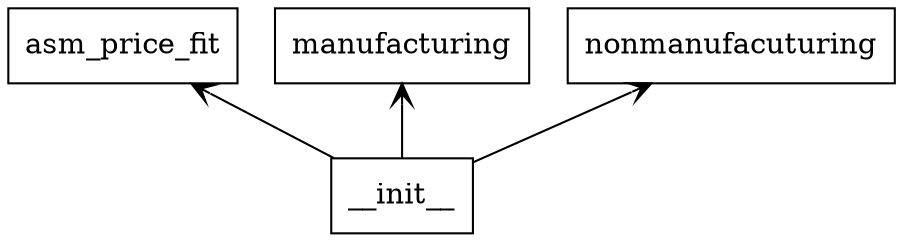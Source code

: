 digraph "packages" {
charset="utf-8"
rankdir=BT
"0" [label="__init__", shape="box"];
"1" [label="asm_price_fit", shape="box"];
"2" [label="manufacturing", shape="box"];
"3" [label="nonmanufacuturing", shape="box"];
"0" -> "1" [arrowhead="open", arrowtail="none"];
"0" -> "2" [arrowhead="open", arrowtail="none"];
"0" -> "3" [arrowhead="open", arrowtail="none"];
}
